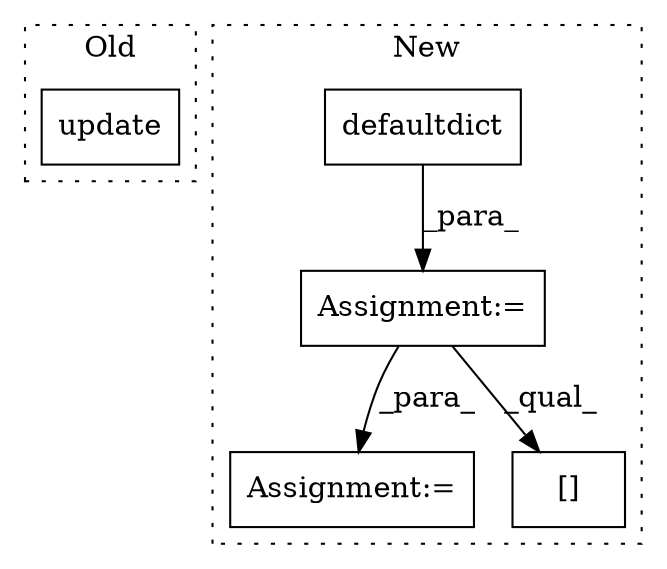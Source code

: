 digraph G {
subgraph cluster0 {
1 [label="update" a="32" s="12106,12352" l="18,-5" shape="box"];
label = "Old";
style="dotted";
}
subgraph cluster1 {
2 [label="defaultdict" a="32" s="12153,12169" l="12,1" shape="box"];
3 [label="Assignment:=" a="7" s="12426,12511" l="63,2" shape="box"];
4 [label="[]" a="2" s="12387,12395" l="7,1" shape="box"];
5 [label="Assignment:=" a="7" s="12152" l="1" shape="box"];
label = "New";
style="dotted";
}
2 -> 5 [label="_para_"];
5 -> 3 [label="_para_"];
5 -> 4 [label="_qual_"];
}
